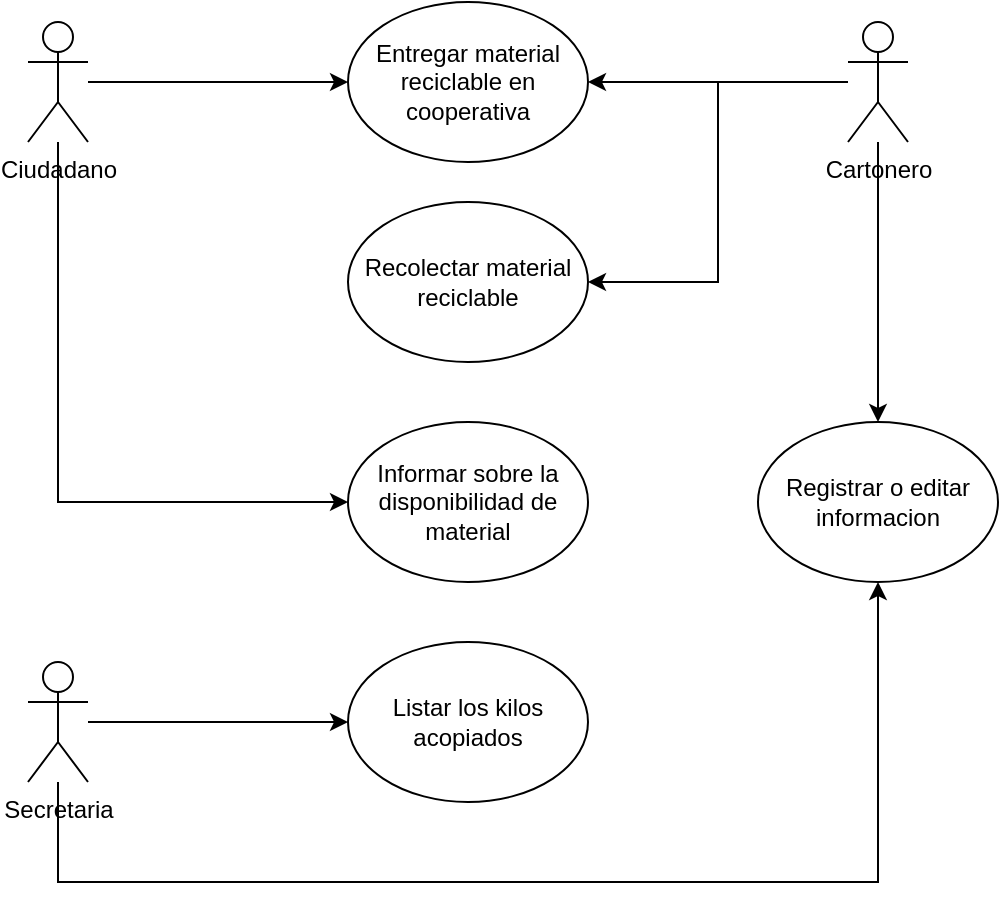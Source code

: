 <mxfile version="14.4.3" type="device"><diagram id="X14KYNYwO5gfdYyjAmne" name="Page-1"><mxGraphModel dx="1086" dy="626" grid="1" gridSize="10" guides="1" tooltips="1" connect="1" arrows="1" fold="1" page="1" pageScale="1" pageWidth="827" pageHeight="1169" math="0" shadow="0"><root><mxCell id="0"/><mxCell id="1" parent="0"/><mxCell id="91UyDQDSJdYzuvzNxqAO-1" value="Entregar material reciclable en cooperativa" style="ellipse;whiteSpace=wrap;html=1;" parent="1" vertex="1"><mxGeometry x="360" y="120" width="120" height="80" as="geometry"/></mxCell><mxCell id="RB7eXletIqHrD7fQy6FF-5" style="edgeStyle=orthogonalEdgeStyle;rounded=0;orthogonalLoop=1;jettySize=auto;html=1;" parent="1" source="91UyDQDSJdYzuvzNxqAO-2" target="RB7eXletIqHrD7fQy6FF-4" edge="1"><mxGeometry relative="1" as="geometry"/></mxCell><mxCell id="RB7eXletIqHrD7fQy6FF-10" style="edgeStyle=orthogonalEdgeStyle;rounded=0;orthogonalLoop=1;jettySize=auto;html=1;entryX=1;entryY=0.5;entryDx=0;entryDy=0;" parent="1" source="91UyDQDSJdYzuvzNxqAO-2" target="91UyDQDSJdYzuvzNxqAO-4" edge="1"><mxGeometry relative="1" as="geometry"/></mxCell><mxCell id="RB7eXletIqHrD7fQy6FF-11" style="edgeStyle=orthogonalEdgeStyle;rounded=0;orthogonalLoop=1;jettySize=auto;html=1;entryX=1;entryY=0.5;entryDx=0;entryDy=0;" parent="1" source="91UyDQDSJdYzuvzNxqAO-2" target="91UyDQDSJdYzuvzNxqAO-1" edge="1"><mxGeometry relative="1" as="geometry"/></mxCell><mxCell id="91UyDQDSJdYzuvzNxqAO-2" value="Cartonero" style="shape=umlActor;verticalLabelPosition=bottom;verticalAlign=top;html=1;outlineConnect=0;" parent="1" vertex="1"><mxGeometry x="610" y="130" width="30" height="60" as="geometry"/></mxCell><mxCell id="RB7eXletIqHrD7fQy6FF-8" style="edgeStyle=orthogonalEdgeStyle;rounded=0;orthogonalLoop=1;jettySize=auto;html=1;" parent="1" source="91UyDQDSJdYzuvzNxqAO-3" target="91UyDQDSJdYzuvzNxqAO-1" edge="1"><mxGeometry relative="1" as="geometry"/></mxCell><mxCell id="RB7eXletIqHrD7fQy6FF-9" style="edgeStyle=orthogonalEdgeStyle;rounded=0;orthogonalLoop=1;jettySize=auto;html=1;entryX=0;entryY=0.5;entryDx=0;entryDy=0;" parent="1" source="91UyDQDSJdYzuvzNxqAO-3" target="91UyDQDSJdYzuvzNxqAO-5" edge="1"><mxGeometry relative="1" as="geometry"><Array as="points"><mxPoint x="215" y="370"/></Array></mxGeometry></mxCell><mxCell id="91UyDQDSJdYzuvzNxqAO-3" value="Ciudadano" style="shape=umlActor;verticalLabelPosition=bottom;verticalAlign=top;html=1;outlineConnect=0;" parent="1" vertex="1"><mxGeometry x="200" y="130" width="30" height="60" as="geometry"/></mxCell><mxCell id="91UyDQDSJdYzuvzNxqAO-4" value="Recolectar material reciclable" style="ellipse;whiteSpace=wrap;html=1;" parent="1" vertex="1"><mxGeometry x="360" y="220" width="120" height="80" as="geometry"/></mxCell><mxCell id="91UyDQDSJdYzuvzNxqAO-5" value="Informar sobre la disponibilidad de material" style="ellipse;whiteSpace=wrap;html=1;" parent="1" vertex="1"><mxGeometry x="360" y="330" width="120" height="80" as="geometry"/></mxCell><mxCell id="RB7eXletIqHrD7fQy6FF-6" style="edgeStyle=orthogonalEdgeStyle;rounded=0;orthogonalLoop=1;jettySize=auto;html=1;entryX=0.5;entryY=1;entryDx=0;entryDy=0;" parent="1" source="RB7eXletIqHrD7fQy6FF-1" target="RB7eXletIqHrD7fQy6FF-4" edge="1"><mxGeometry relative="1" as="geometry"><Array as="points"><mxPoint x="215" y="560"/><mxPoint x="625" y="560"/></Array></mxGeometry></mxCell><mxCell id="RB7eXletIqHrD7fQy6FF-7" style="edgeStyle=orthogonalEdgeStyle;rounded=0;orthogonalLoop=1;jettySize=auto;html=1;entryX=0;entryY=0.5;entryDx=0;entryDy=0;" parent="1" source="RB7eXletIqHrD7fQy6FF-1" target="RB7eXletIqHrD7fQy6FF-2" edge="1"><mxGeometry relative="1" as="geometry"/></mxCell><mxCell id="RB7eXletIqHrD7fQy6FF-1" value="Secretaria" style="shape=umlActor;verticalLabelPosition=bottom;verticalAlign=top;html=1;outlineConnect=0;" parent="1" vertex="1"><mxGeometry x="200" y="450" width="30" height="60" as="geometry"/></mxCell><mxCell id="RB7eXletIqHrD7fQy6FF-2" value="Listar los kilos acopiados" style="ellipse;whiteSpace=wrap;html=1;" parent="1" vertex="1"><mxGeometry x="360" y="440" width="120" height="80" as="geometry"/></mxCell><mxCell id="RB7eXletIqHrD7fQy6FF-4" value="Registrar o editar informacion" style="ellipse;whiteSpace=wrap;html=1;" parent="1" vertex="1"><mxGeometry x="565" y="330" width="120" height="80" as="geometry"/></mxCell></root></mxGraphModel></diagram></mxfile>